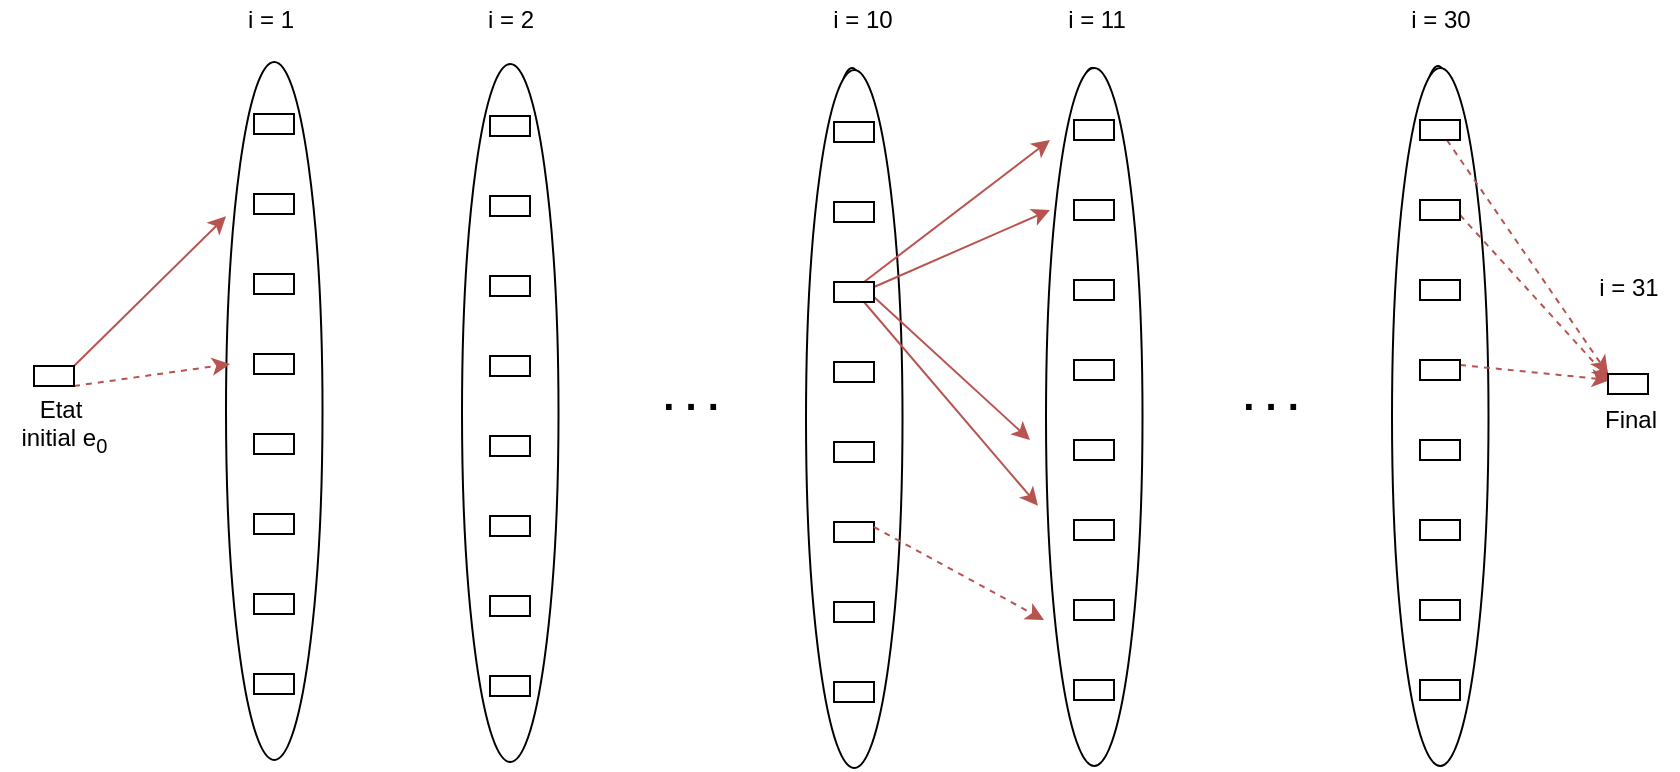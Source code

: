 <mxfile version="13.6.5" type="device"><diagram id="PIccdYdxPKK1qyoV8cS9" name="Page-1"><mxGraphModel dx="1327" dy="775" grid="1" gridSize="10" guides="1" tooltips="1" connect="1" arrows="1" fold="1" page="1" pageScale="1" pageWidth="827" pageHeight="1169" math="0" shadow="0"><root><mxCell id="0"/><mxCell id="1" parent="0"/><mxCell id="ZAJbjYFw_q1RZ0ziwipS-1" value="" style="ellipse;whiteSpace=wrap;html=1;rotation=-90;" vertex="1" parent="1"><mxGeometry x="-52.37" y="351.38" width="349" height="48.25" as="geometry"/></mxCell><mxCell id="ZAJbjYFw_q1RZ0ziwipS-2" value="" style="ellipse;whiteSpace=wrap;html=1;rotation=-90;" vertex="1" parent="1"><mxGeometry x="106" y="325" width="270" height="30" as="geometry"/></mxCell><mxCell id="ZAJbjYFw_q1RZ0ziwipS-3" value="" style="ellipse;whiteSpace=wrap;html=1;rotation=-90;" vertex="1" parent="1"><mxGeometry x="276" y="324" width="270" height="30" as="geometry"/></mxCell><mxCell id="ZAJbjYFw_q1RZ0ziwipS-4" value="" style="ellipse;whiteSpace=wrap;html=1;rotation=-90;" vertex="1" parent="1"><mxGeometry x="396" y="324" width="270" height="30" as="geometry"/></mxCell><mxCell id="ZAJbjYFw_q1RZ0ziwipS-5" value="" style="ellipse;whiteSpace=wrap;html=1;rotation=-90;" vertex="1" parent="1"><mxGeometry x="569" y="323" width="270" height="30" as="geometry"/></mxCell><mxCell id="ZAJbjYFw_q1RZ0ziwipS-13" value="" style="rounded=0;whiteSpace=wrap;html=1;" vertex="1" parent="1"><mxGeometry x="112" y="227" width="20" height="10" as="geometry"/></mxCell><mxCell id="ZAJbjYFw_q1RZ0ziwipS-14" value="" style="rounded=0;whiteSpace=wrap;html=1;" vertex="1" parent="1"><mxGeometry x="112" y="267" width="20" height="10" as="geometry"/></mxCell><mxCell id="ZAJbjYFw_q1RZ0ziwipS-15" value="" style="rounded=0;whiteSpace=wrap;html=1;" vertex="1" parent="1"><mxGeometry x="112" y="307" width="20" height="10" as="geometry"/></mxCell><mxCell id="ZAJbjYFw_q1RZ0ziwipS-16" value="" style="rounded=0;whiteSpace=wrap;html=1;" vertex="1" parent="1"><mxGeometry x="112" y="347" width="20" height="10" as="geometry"/></mxCell><mxCell id="ZAJbjYFw_q1RZ0ziwipS-17" value="" style="rounded=0;whiteSpace=wrap;html=1;" vertex="1" parent="1"><mxGeometry x="112" y="387" width="20" height="10" as="geometry"/></mxCell><mxCell id="ZAJbjYFw_q1RZ0ziwipS-18" value="" style="rounded=0;whiteSpace=wrap;html=1;" vertex="1" parent="1"><mxGeometry x="112" y="427" width="20" height="10" as="geometry"/></mxCell><mxCell id="ZAJbjYFw_q1RZ0ziwipS-19" value="" style="rounded=0;whiteSpace=wrap;html=1;" vertex="1" parent="1"><mxGeometry x="112" y="467" width="20" height="10" as="geometry"/></mxCell><mxCell id="ZAJbjYFw_q1RZ0ziwipS-20" value="" style="rounded=0;whiteSpace=wrap;html=1;" vertex="1" parent="1"><mxGeometry x="112" y="507" width="20" height="10" as="geometry"/></mxCell><mxCell id="ZAJbjYFw_q1RZ0ziwipS-68" style="edgeStyle=none;rounded=0;orthogonalLoop=1;jettySize=auto;html=1;exitX=1;exitY=1;exitDx=0;exitDy=0;dashed=1;fillColor=#f8cecc;strokeColor=#b85450;" edge="1" parent="1" source="ZAJbjYFw_q1RZ0ziwipS-21"><mxGeometry relative="1" as="geometry"><mxPoint x="100" y="352" as="targetPoint"/></mxGeometry></mxCell><mxCell id="ZAJbjYFw_q1RZ0ziwipS-69" style="edgeStyle=none;rounded=0;orthogonalLoop=1;jettySize=auto;html=1;exitX=1;exitY=0;exitDx=0;exitDy=0;entryX=0.779;entryY=0;entryDx=0;entryDy=0;entryPerimeter=0;fillColor=#f8cecc;strokeColor=#b85450;" edge="1" parent="1" source="ZAJbjYFw_q1RZ0ziwipS-21" target="ZAJbjYFw_q1RZ0ziwipS-1"><mxGeometry relative="1" as="geometry"/></mxCell><mxCell id="ZAJbjYFw_q1RZ0ziwipS-21" value="" style="rounded=0;whiteSpace=wrap;html=1;" vertex="1" parent="1"><mxGeometry x="2" y="353" width="20" height="10" as="geometry"/></mxCell><mxCell id="ZAJbjYFw_q1RZ0ziwipS-22" value="" style="ellipse;whiteSpace=wrap;html=1;rotation=-90;" vertex="1" parent="1"><mxGeometry x="65.63" y="352.38" width="349" height="48.25" as="geometry"/></mxCell><mxCell id="ZAJbjYFw_q1RZ0ziwipS-23" value="" style="rounded=0;whiteSpace=wrap;html=1;" vertex="1" parent="1"><mxGeometry x="230" y="228" width="20" height="10" as="geometry"/></mxCell><mxCell id="ZAJbjYFw_q1RZ0ziwipS-24" value="" style="rounded=0;whiteSpace=wrap;html=1;" vertex="1" parent="1"><mxGeometry x="230" y="268" width="20" height="10" as="geometry"/></mxCell><mxCell id="ZAJbjYFw_q1RZ0ziwipS-25" value="" style="rounded=0;whiteSpace=wrap;html=1;" vertex="1" parent="1"><mxGeometry x="230" y="308" width="20" height="10" as="geometry"/></mxCell><mxCell id="ZAJbjYFw_q1RZ0ziwipS-26" value="" style="rounded=0;whiteSpace=wrap;html=1;" vertex="1" parent="1"><mxGeometry x="230" y="348" width="20" height="10" as="geometry"/></mxCell><mxCell id="ZAJbjYFw_q1RZ0ziwipS-27" value="" style="rounded=0;whiteSpace=wrap;html=1;" vertex="1" parent="1"><mxGeometry x="230" y="388" width="20" height="10" as="geometry"/></mxCell><mxCell id="ZAJbjYFw_q1RZ0ziwipS-28" value="" style="rounded=0;whiteSpace=wrap;html=1;" vertex="1" parent="1"><mxGeometry x="230" y="428" width="20" height="10" as="geometry"/></mxCell><mxCell id="ZAJbjYFw_q1RZ0ziwipS-29" value="" style="rounded=0;whiteSpace=wrap;html=1;" vertex="1" parent="1"><mxGeometry x="230" y="468" width="20" height="10" as="geometry"/></mxCell><mxCell id="ZAJbjYFw_q1RZ0ziwipS-30" value="" style="rounded=0;whiteSpace=wrap;html=1;" vertex="1" parent="1"><mxGeometry x="230" y="508" width="20" height="10" as="geometry"/></mxCell><mxCell id="ZAJbjYFw_q1RZ0ziwipS-31" value="" style="ellipse;whiteSpace=wrap;html=1;rotation=-90;" vertex="1" parent="1"><mxGeometry x="237.63" y="355.38" width="349" height="48.25" as="geometry"/></mxCell><mxCell id="ZAJbjYFw_q1RZ0ziwipS-32" value="" style="rounded=0;whiteSpace=wrap;html=1;" vertex="1" parent="1"><mxGeometry x="402" y="231" width="20" height="10" as="geometry"/></mxCell><mxCell id="ZAJbjYFw_q1RZ0ziwipS-33" value="" style="rounded=0;whiteSpace=wrap;html=1;" vertex="1" parent="1"><mxGeometry x="402" y="271" width="20" height="10" as="geometry"/></mxCell><mxCell id="ZAJbjYFw_q1RZ0ziwipS-77" style="edgeStyle=none;rounded=0;orthogonalLoop=1;jettySize=auto;html=1;exitX=0.75;exitY=0;exitDx=0;exitDy=0;fillColor=#f8cecc;strokeColor=#b85450;" edge="1" parent="1" source="ZAJbjYFw_q1RZ0ziwipS-34"><mxGeometry relative="1" as="geometry"><mxPoint x="510" y="240" as="targetPoint"/></mxGeometry></mxCell><mxCell id="ZAJbjYFw_q1RZ0ziwipS-78" style="edgeStyle=none;rounded=0;orthogonalLoop=1;jettySize=auto;html=1;exitX=1;exitY=0.25;exitDx=0;exitDy=0;fillColor=#f8cecc;strokeColor=#b85450;" edge="1" parent="1" source="ZAJbjYFw_q1RZ0ziwipS-34"><mxGeometry relative="1" as="geometry"><mxPoint x="510" y="275" as="targetPoint"/></mxGeometry></mxCell><mxCell id="ZAJbjYFw_q1RZ0ziwipS-79" style="edgeStyle=none;rounded=0;orthogonalLoop=1;jettySize=auto;html=1;exitX=1;exitY=0.75;exitDx=0;exitDy=0;fillColor=#f8cecc;strokeColor=#b85450;" edge="1" parent="1" source="ZAJbjYFw_q1RZ0ziwipS-34"><mxGeometry relative="1" as="geometry"><mxPoint x="500" y="390" as="targetPoint"/></mxGeometry></mxCell><mxCell id="ZAJbjYFw_q1RZ0ziwipS-81" style="edgeStyle=none;rounded=0;orthogonalLoop=1;jettySize=auto;html=1;exitX=0.75;exitY=1;exitDx=0;exitDy=0;entryX=0.373;entryY=-0.083;entryDx=0;entryDy=0;entryPerimeter=0;fillColor=#f8cecc;strokeColor=#b85450;" edge="1" parent="1" source="ZAJbjYFw_q1RZ0ziwipS-34" target="ZAJbjYFw_q1RZ0ziwipS-40"><mxGeometry relative="1" as="geometry"/></mxCell><mxCell id="ZAJbjYFw_q1RZ0ziwipS-34" value="" style="rounded=0;whiteSpace=wrap;html=1;" vertex="1" parent="1"><mxGeometry x="402" y="311" width="20" height="10" as="geometry"/></mxCell><mxCell id="ZAJbjYFw_q1RZ0ziwipS-35" value="" style="rounded=0;whiteSpace=wrap;html=1;" vertex="1" parent="1"><mxGeometry x="402" y="351" width="20" height="10" as="geometry"/></mxCell><mxCell id="ZAJbjYFw_q1RZ0ziwipS-36" value="" style="rounded=0;whiteSpace=wrap;html=1;" vertex="1" parent="1"><mxGeometry x="402" y="391" width="20" height="10" as="geometry"/></mxCell><mxCell id="ZAJbjYFw_q1RZ0ziwipS-37" value="" style="rounded=0;whiteSpace=wrap;html=1;" vertex="1" parent="1"><mxGeometry x="402" y="431" width="20" height="10" as="geometry"/></mxCell><mxCell id="ZAJbjYFw_q1RZ0ziwipS-38" value="" style="rounded=0;whiteSpace=wrap;html=1;" vertex="1" parent="1"><mxGeometry x="402" y="471" width="20" height="10" as="geometry"/></mxCell><mxCell id="ZAJbjYFw_q1RZ0ziwipS-39" value="" style="rounded=0;whiteSpace=wrap;html=1;" vertex="1" parent="1"><mxGeometry x="402" y="511" width="20" height="10" as="geometry"/></mxCell><mxCell id="ZAJbjYFw_q1RZ0ziwipS-40" value="" style="ellipse;whiteSpace=wrap;html=1;rotation=-90;" vertex="1" parent="1"><mxGeometry x="357.63" y="354.38" width="349" height="48.25" as="geometry"/></mxCell><mxCell id="ZAJbjYFw_q1RZ0ziwipS-41" value="" style="rounded=0;whiteSpace=wrap;html=1;" vertex="1" parent="1"><mxGeometry x="522" y="230" width="20" height="10" as="geometry"/></mxCell><mxCell id="ZAJbjYFw_q1RZ0ziwipS-42" value="" style="rounded=0;whiteSpace=wrap;html=1;" vertex="1" parent="1"><mxGeometry x="522" y="270" width="20" height="10" as="geometry"/></mxCell><mxCell id="ZAJbjYFw_q1RZ0ziwipS-43" value="" style="rounded=0;whiteSpace=wrap;html=1;" vertex="1" parent="1"><mxGeometry x="522" y="310" width="20" height="10" as="geometry"/></mxCell><mxCell id="ZAJbjYFw_q1RZ0ziwipS-44" value="" style="rounded=0;whiteSpace=wrap;html=1;" vertex="1" parent="1"><mxGeometry x="522" y="350" width="20" height="10" as="geometry"/></mxCell><mxCell id="ZAJbjYFw_q1RZ0ziwipS-45" value="" style="rounded=0;whiteSpace=wrap;html=1;" vertex="1" parent="1"><mxGeometry x="522" y="390" width="20" height="10" as="geometry"/></mxCell><mxCell id="ZAJbjYFw_q1RZ0ziwipS-73" style="edgeStyle=none;rounded=0;orthogonalLoop=1;jettySize=auto;html=1;exitX=1;exitY=0.25;exitDx=0;exitDy=0;dashed=1;fillColor=#f8cecc;strokeColor=#b85450;" edge="1" parent="1" source="ZAJbjYFw_q1RZ0ziwipS-37"><mxGeometry relative="1" as="geometry"><mxPoint x="427" y="435" as="sourcePoint"/><mxPoint x="507" y="480" as="targetPoint"/></mxGeometry></mxCell><mxCell id="ZAJbjYFw_q1RZ0ziwipS-46" value="" style="rounded=0;whiteSpace=wrap;html=1;" vertex="1" parent="1"><mxGeometry x="522" y="430" width="20" height="10" as="geometry"/></mxCell><mxCell id="ZAJbjYFw_q1RZ0ziwipS-47" value="" style="rounded=0;whiteSpace=wrap;html=1;" vertex="1" parent="1"><mxGeometry x="522" y="470" width="20" height="10" as="geometry"/></mxCell><mxCell id="ZAJbjYFw_q1RZ0ziwipS-48" value="" style="rounded=0;whiteSpace=wrap;html=1;" vertex="1" parent="1"><mxGeometry x="522" y="510" width="20" height="10" as="geometry"/></mxCell><mxCell id="ZAJbjYFw_q1RZ0ziwipS-49" value="" style="ellipse;whiteSpace=wrap;html=1;rotation=-90;" vertex="1" parent="1"><mxGeometry x="530.63" y="354.38" width="349" height="48.25" as="geometry"/></mxCell><mxCell id="ZAJbjYFw_q1RZ0ziwipS-64" style="rounded=0;orthogonalLoop=1;jettySize=auto;html=1;entryX=0;entryY=0;entryDx=0;entryDy=0;fillColor=#f8cecc;strokeColor=#b85450;dashed=1;" edge="1" parent="1" source="ZAJbjYFw_q1RZ0ziwipS-50" target="ZAJbjYFw_q1RZ0ziwipS-63"><mxGeometry relative="1" as="geometry"/></mxCell><mxCell id="ZAJbjYFw_q1RZ0ziwipS-50" value="" style="rounded=0;whiteSpace=wrap;html=1;" vertex="1" parent="1"><mxGeometry x="695" y="230" width="20" height="10" as="geometry"/></mxCell><mxCell id="ZAJbjYFw_q1RZ0ziwipS-65" style="edgeStyle=none;rounded=0;orthogonalLoop=1;jettySize=auto;html=1;exitX=1;exitY=0.75;exitDx=0;exitDy=0;fillColor=#f8cecc;strokeColor=#b85450;dashed=1;" edge="1" parent="1" source="ZAJbjYFw_q1RZ0ziwipS-51"><mxGeometry relative="1" as="geometry"><mxPoint x="790" y="360" as="targetPoint"/></mxGeometry></mxCell><mxCell id="ZAJbjYFw_q1RZ0ziwipS-51" value="" style="rounded=0;whiteSpace=wrap;html=1;" vertex="1" parent="1"><mxGeometry x="695" y="270" width="20" height="10" as="geometry"/></mxCell><mxCell id="ZAJbjYFw_q1RZ0ziwipS-52" value="" style="rounded=0;whiteSpace=wrap;html=1;" vertex="1" parent="1"><mxGeometry x="695" y="310" width="20" height="10" as="geometry"/></mxCell><mxCell id="ZAJbjYFw_q1RZ0ziwipS-66" style="edgeStyle=none;rounded=0;orthogonalLoop=1;jettySize=auto;html=1;exitX=1;exitY=0.25;exitDx=0;exitDy=0;fillColor=#f8cecc;strokeColor=#b85450;dashed=1;" edge="1" parent="1" source="ZAJbjYFw_q1RZ0ziwipS-53"><mxGeometry relative="1" as="geometry"><mxPoint x="790" y="360" as="targetPoint"/></mxGeometry></mxCell><mxCell id="ZAJbjYFw_q1RZ0ziwipS-53" value="" style="rounded=0;whiteSpace=wrap;html=1;" vertex="1" parent="1"><mxGeometry x="695" y="350" width="20" height="10" as="geometry"/></mxCell><mxCell id="ZAJbjYFw_q1RZ0ziwipS-54" value="" style="rounded=0;whiteSpace=wrap;html=1;" vertex="1" parent="1"><mxGeometry x="695" y="390" width="20" height="10" as="geometry"/></mxCell><mxCell id="ZAJbjYFw_q1RZ0ziwipS-55" value="" style="rounded=0;whiteSpace=wrap;html=1;" vertex="1" parent="1"><mxGeometry x="695" y="430" width="20" height="10" as="geometry"/></mxCell><mxCell id="ZAJbjYFw_q1RZ0ziwipS-56" value="" style="rounded=0;whiteSpace=wrap;html=1;" vertex="1" parent="1"><mxGeometry x="695" y="470" width="20" height="10" as="geometry"/></mxCell><mxCell id="ZAJbjYFw_q1RZ0ziwipS-57" value="" style="rounded=0;whiteSpace=wrap;html=1;" vertex="1" parent="1"><mxGeometry x="695" y="510" width="20" height="10" as="geometry"/></mxCell><mxCell id="ZAJbjYFw_q1RZ0ziwipS-58" value="i = 1" style="text;html=1;align=center;verticalAlign=middle;resizable=0;points=[];autosize=1;" vertex="1" parent="1"><mxGeometry x="100" y="170" width="40" height="20" as="geometry"/></mxCell><mxCell id="ZAJbjYFw_q1RZ0ziwipS-59" value="i = 2" style="text;html=1;align=center;verticalAlign=middle;resizable=0;points=[];autosize=1;" vertex="1" parent="1"><mxGeometry x="220" y="170" width="40" height="20" as="geometry"/></mxCell><mxCell id="ZAJbjYFw_q1RZ0ziwipS-60" value="i = 10" style="text;html=1;align=center;verticalAlign=middle;resizable=0;points=[];autosize=1;" vertex="1" parent="1"><mxGeometry x="391" y="170" width="50" height="20" as="geometry"/></mxCell><mxCell id="ZAJbjYFw_q1RZ0ziwipS-61" value="i = 11" style="text;html=1;align=center;verticalAlign=middle;resizable=0;points=[];autosize=1;" vertex="1" parent="1"><mxGeometry x="512.63" y="170" width="40" height="20" as="geometry"/></mxCell><mxCell id="ZAJbjYFw_q1RZ0ziwipS-62" value="i = 30" style="text;html=1;align=center;verticalAlign=middle;resizable=0;points=[];autosize=1;" vertex="1" parent="1"><mxGeometry x="680.13" y="170" width="50" height="20" as="geometry"/></mxCell><mxCell id="ZAJbjYFw_q1RZ0ziwipS-63" value="" style="rounded=0;whiteSpace=wrap;html=1;" vertex="1" parent="1"><mxGeometry x="789" y="357" width="20" height="10" as="geometry"/></mxCell><mxCell id="ZAJbjYFw_q1RZ0ziwipS-67" value="i = 31" style="text;html=1;align=center;verticalAlign=middle;resizable=0;points=[];autosize=1;" vertex="1" parent="1"><mxGeometry x="774" y="304" width="50" height="20" as="geometry"/></mxCell><mxCell id="ZAJbjYFw_q1RZ0ziwipS-70" value="Etat&lt;br&gt;&amp;nbsp;initial e&lt;sub&gt;0&lt;/sub&gt;" style="text;html=1;align=center;verticalAlign=middle;resizable=0;points=[];autosize=1;" vertex="1" parent="1"><mxGeometry x="-15" y="363" width="60" height="40" as="geometry"/></mxCell><mxCell id="ZAJbjYFw_q1RZ0ziwipS-71" value="&lt;font size=&quot;1&quot;&gt;&lt;b style=&quot;font-size: 20px&quot;&gt;. . .&lt;/b&gt;&lt;/font&gt;" style="text;html=1;align=center;verticalAlign=middle;resizable=0;points=[];autosize=1;" vertex="1" parent="1"><mxGeometry x="310" y="357" width="40" height="20" as="geometry"/></mxCell><mxCell id="ZAJbjYFw_q1RZ0ziwipS-72" value="&lt;font size=&quot;1&quot;&gt;&lt;b style=&quot;font-size: 20px&quot;&gt;. . .&lt;/b&gt;&lt;/font&gt;" style="text;html=1;align=center;verticalAlign=middle;resizable=0;points=[];autosize=1;" vertex="1" parent="1"><mxGeometry x="600" y="357" width="40" height="20" as="geometry"/></mxCell><mxCell id="ZAJbjYFw_q1RZ0ziwipS-82" value="Final" style="text;html=1;align=center;verticalAlign=middle;resizable=0;points=[];autosize=1;" vertex="1" parent="1"><mxGeometry x="780" y="370" width="40" height="20" as="geometry"/></mxCell></root></mxGraphModel></diagram></mxfile>